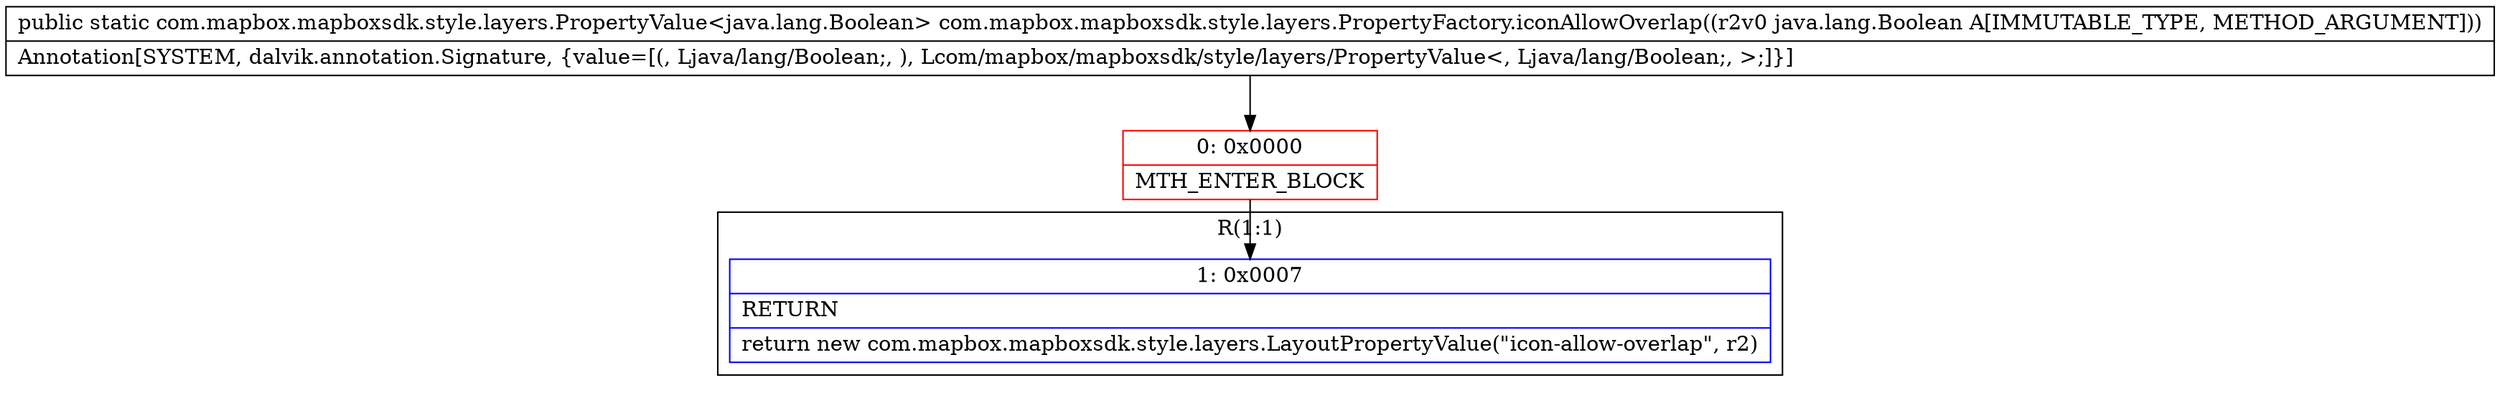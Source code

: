 digraph "CFG forcom.mapbox.mapboxsdk.style.layers.PropertyFactory.iconAllowOverlap(Ljava\/lang\/Boolean;)Lcom\/mapbox\/mapboxsdk\/style\/layers\/PropertyValue;" {
subgraph cluster_Region_1426511812 {
label = "R(1:1)";
node [shape=record,color=blue];
Node_1 [shape=record,label="{1\:\ 0x0007|RETURN\l|return new com.mapbox.mapboxsdk.style.layers.LayoutPropertyValue(\"icon\-allow\-overlap\", r2)\l}"];
}
Node_0 [shape=record,color=red,label="{0\:\ 0x0000|MTH_ENTER_BLOCK\l}"];
MethodNode[shape=record,label="{public static com.mapbox.mapboxsdk.style.layers.PropertyValue\<java.lang.Boolean\> com.mapbox.mapboxsdk.style.layers.PropertyFactory.iconAllowOverlap((r2v0 java.lang.Boolean A[IMMUTABLE_TYPE, METHOD_ARGUMENT]))  | Annotation[SYSTEM, dalvik.annotation.Signature, \{value=[(, Ljava\/lang\/Boolean;, ), Lcom\/mapbox\/mapboxsdk\/style\/layers\/PropertyValue\<, Ljava\/lang\/Boolean;, \>;]\}]\l}"];
MethodNode -> Node_0;
Node_0 -> Node_1;
}

